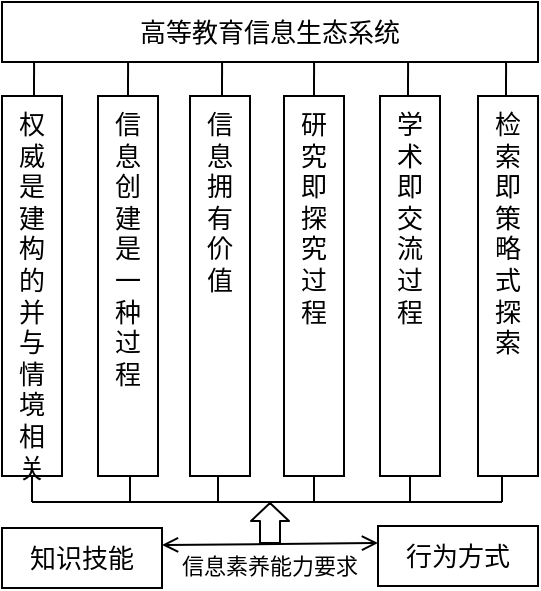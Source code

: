 <mxfile version="12.3.8" type="github" pages="1"><diagram id="QjJQxHOzqBngynjsIwLt" name="Page-1"><mxGraphModel dx="868" dy="482" grid="1" gridSize="10" guides="1" tooltips="1" connect="1" arrows="1" fold="1" page="1" pageScale="1" pageWidth="827" pageHeight="1169" math="0" shadow="0"><root><mxCell id="0"/><mxCell id="1" parent="0"/><mxCell id="-1xMtDARgS4qXtbQPGE_-31" value="&lt;font style=&quot;font-size: 11px&quot;&gt;信息素养能力要求&lt;/font&gt;" style="rounded=0;whiteSpace=wrap;html=1;fontSize=6;strokeColor=#FFFFFF;" vertex="1" parent="1"><mxGeometry x="344" y="322" width="120" height="20" as="geometry"/></mxCell><mxCell id="-1xMtDARgS4qXtbQPGE_-1" value="高等教育信息生态系统" style="rounded=0;whiteSpace=wrap;html=1;fontSize=13;" vertex="1" parent="1"><mxGeometry x="270" y="50" width="268" height="30" as="geometry"/></mxCell><mxCell id="-1xMtDARgS4qXtbQPGE_-2" value="权&lt;br style=&quot;font-size: 13px;&quot;&gt;威&lt;br style=&quot;font-size: 13px;&quot;&gt;是&lt;br style=&quot;font-size: 13px;&quot;&gt;建&lt;br style=&quot;font-size: 13px;&quot;&gt;构&lt;br style=&quot;font-size: 13px;&quot;&gt;的&lt;br style=&quot;font-size: 13px;&quot;&gt;并&lt;br style=&quot;font-size: 13px;&quot;&gt;与&lt;br style=&quot;font-size: 13px;&quot;&gt;情&lt;br style=&quot;font-size: 13px;&quot;&gt;境&lt;br style=&quot;font-size: 13px;&quot;&gt;相&lt;br style=&quot;font-size: 13px;&quot;&gt;关" style="rounded=0;whiteSpace=wrap;html=1;verticalAlign=top;fontSize=13;" vertex="1" parent="1"><mxGeometry x="270" y="97" width="30" height="190" as="geometry"/></mxCell><mxCell id="-1xMtDARgS4qXtbQPGE_-3" value="信&lt;br style=&quot;font-size: 13px;&quot;&gt;息&lt;br style=&quot;font-size: 13px;&quot;&gt;创&lt;br style=&quot;font-size: 13px;&quot;&gt;建&lt;br style=&quot;font-size: 13px;&quot;&gt;是&lt;br style=&quot;font-size: 13px;&quot;&gt;一&lt;br style=&quot;font-size: 13px;&quot;&gt;种&lt;br style=&quot;font-size: 13px;&quot;&gt;过&lt;br style=&quot;font-size: 13px;&quot;&gt;程" style="rounded=0;whiteSpace=wrap;html=1;horizontal=1;verticalAlign=top;fontSize=13;" vertex="1" parent="1"><mxGeometry x="318" y="97" width="30" height="190" as="geometry"/></mxCell><mxCell id="-1xMtDARgS4qXtbQPGE_-4" value="信&lt;br style=&quot;font-size: 13px;&quot;&gt;息&lt;br style=&quot;font-size: 13px;&quot;&gt;拥&lt;br style=&quot;font-size: 13px;&quot;&gt;有&lt;br style=&quot;font-size: 13px;&quot;&gt;价&lt;br style=&quot;font-size: 13px;&quot;&gt;值" style="rounded=0;whiteSpace=wrap;html=1;horizontal=1;verticalAlign=top;fontSize=13;" vertex="1" parent="1"><mxGeometry x="364" y="97" width="30" height="190" as="geometry"/></mxCell><mxCell id="-1xMtDARgS4qXtbQPGE_-5" value="研&lt;br style=&quot;font-size: 13px;&quot;&gt;究&lt;br style=&quot;font-size: 13px;&quot;&gt;即&lt;br style=&quot;font-size: 13px;&quot;&gt;探&lt;br style=&quot;font-size: 13px;&quot;&gt;究&lt;br style=&quot;font-size: 13px;&quot;&gt;过&lt;br style=&quot;font-size: 13px;&quot;&gt;程" style="rounded=0;whiteSpace=wrap;html=1;horizontal=1;verticalAlign=top;fontSize=13;" vertex="1" parent="1"><mxGeometry x="411" y="97" width="30" height="190" as="geometry"/></mxCell><mxCell id="-1xMtDARgS4qXtbQPGE_-6" value="学&lt;br style=&quot;font-size: 13px;&quot;&gt;术&lt;br style=&quot;font-size: 13px;&quot;&gt;即&lt;br style=&quot;font-size: 13px;&quot;&gt;交&lt;br style=&quot;font-size: 13px;&quot;&gt;流&lt;br style=&quot;font-size: 13px;&quot;&gt;过&lt;br style=&quot;font-size: 13px;&quot;&gt;程" style="rounded=0;whiteSpace=wrap;html=1;horizontal=1;verticalAlign=top;fontSize=13;" vertex="1" parent="1"><mxGeometry x="459" y="97" width="30" height="190" as="geometry"/></mxCell><mxCell id="-1xMtDARgS4qXtbQPGE_-7" value="检&lt;br style=&quot;font-size: 13px;&quot;&gt;索&lt;br style=&quot;font-size: 13px;&quot;&gt;即&lt;br style=&quot;font-size: 13px;&quot;&gt;策&lt;br style=&quot;font-size: 13px;&quot;&gt;略&lt;br style=&quot;font-size: 13px;&quot;&gt;式&lt;br style=&quot;font-size: 13px;&quot;&gt;探&lt;br style=&quot;font-size: 13px;&quot;&gt;索" style="rounded=0;whiteSpace=wrap;html=1;horizontal=1;verticalAlign=top;fontSize=13;" vertex="1" parent="1"><mxGeometry x="508" y="97" width="30" height="190" as="geometry"/></mxCell><mxCell id="-1xMtDARgS4qXtbQPGE_-8" value="" style="endArrow=none;html=1;entryX=0.071;entryY=1.1;entryDx=0;entryDy=0;entryPerimeter=0;" edge="1" parent="1"><mxGeometry width="50" height="50" relative="1" as="geometry"><mxPoint x="286" y="97" as="sourcePoint"/><mxPoint x="286.028" y="80" as="targetPoint"/></mxGeometry></mxCell><mxCell id="-1xMtDARgS4qXtbQPGE_-9" value="" style="endArrow=none;html=1;entryX=0.071;entryY=1.1;entryDx=0;entryDy=0;entryPerimeter=0;" edge="1" parent="1"><mxGeometry width="50" height="50" relative="1" as="geometry"><mxPoint x="333" y="97" as="sourcePoint"/><mxPoint x="333.028" y="80" as="targetPoint"/></mxGeometry></mxCell><mxCell id="-1xMtDARgS4qXtbQPGE_-12" value="" style="endArrow=none;html=1;entryX=0.071;entryY=1.1;entryDx=0;entryDy=0;entryPerimeter=0;" edge="1" parent="1"><mxGeometry width="50" height="50" relative="1" as="geometry"><mxPoint x="380" y="97" as="sourcePoint"/><mxPoint x="380.028" y="80" as="targetPoint"/></mxGeometry></mxCell><mxCell id="-1xMtDARgS4qXtbQPGE_-15" value="" style="endArrow=none;html=1;entryX=0.071;entryY=1.1;entryDx=0;entryDy=0;entryPerimeter=0;" edge="1" parent="1"><mxGeometry width="50" height="50" relative="1" as="geometry"><mxPoint x="426" y="97" as="sourcePoint"/><mxPoint x="426.028" y="80" as="targetPoint"/></mxGeometry></mxCell><mxCell id="-1xMtDARgS4qXtbQPGE_-16" value="" style="endArrow=none;html=1;entryX=0.071;entryY=1.1;entryDx=0;entryDy=0;entryPerimeter=0;" edge="1" parent="1"><mxGeometry width="50" height="50" relative="1" as="geometry"><mxPoint x="473" y="97" as="sourcePoint"/><mxPoint x="473.028" y="80" as="targetPoint"/></mxGeometry></mxCell><mxCell id="-1xMtDARgS4qXtbQPGE_-17" value="" style="endArrow=none;html=1;entryX=0.071;entryY=1.1;entryDx=0;entryDy=0;entryPerimeter=0;" edge="1" parent="1"><mxGeometry width="50" height="50" relative="1" as="geometry"><mxPoint x="522" y="97" as="sourcePoint"/><mxPoint x="522.028" y="80" as="targetPoint"/></mxGeometry></mxCell><mxCell id="-1xMtDARgS4qXtbQPGE_-18" value="" style="endArrow=none;html=1;entryX=0.5;entryY=1;entryDx=0;entryDy=0;spacing=2;fontSize=9;" edge="1" parent="1" target="-1xMtDARgS4qXtbQPGE_-2"><mxGeometry width="50" height="50" relative="1" as="geometry"><mxPoint x="285" y="300" as="sourcePoint"/><mxPoint x="320" y="310" as="targetPoint"/></mxGeometry></mxCell><mxCell id="-1xMtDARgS4qXtbQPGE_-19" value="" style="endArrow=none;html=1;entryX=0.5;entryY=1;entryDx=0;entryDy=0;spacing=2;fontSize=9;" edge="1" parent="1"><mxGeometry width="50" height="50" relative="1" as="geometry"><mxPoint x="334" y="300" as="sourcePoint"/><mxPoint x="334" y="287" as="targetPoint"/></mxGeometry></mxCell><mxCell id="-1xMtDARgS4qXtbQPGE_-20" value="" style="endArrow=none;html=1;entryX=0.5;entryY=1;entryDx=0;entryDy=0;spacing=2;fontSize=9;" edge="1" parent="1"><mxGeometry width="50" height="50" relative="1" as="geometry"><mxPoint x="378" y="300" as="sourcePoint"/><mxPoint x="378" y="287" as="targetPoint"/></mxGeometry></mxCell><mxCell id="-1xMtDARgS4qXtbQPGE_-21" value="" style="endArrow=none;html=1;entryX=0.5;entryY=1;entryDx=0;entryDy=0;spacing=2;fontSize=9;" edge="1" parent="1"><mxGeometry width="50" height="50" relative="1" as="geometry"><mxPoint x="426" y="300" as="sourcePoint"/><mxPoint x="426" y="287" as="targetPoint"/></mxGeometry></mxCell><mxCell id="-1xMtDARgS4qXtbQPGE_-22" value="" style="endArrow=none;html=1;entryX=0.5;entryY=1;entryDx=0;entryDy=0;spacing=2;fontSize=9;" edge="1" parent="1"><mxGeometry width="50" height="50" relative="1" as="geometry"><mxPoint x="474" y="300" as="sourcePoint"/><mxPoint x="474" y="287" as="targetPoint"/></mxGeometry></mxCell><mxCell id="-1xMtDARgS4qXtbQPGE_-23" value="" style="endArrow=none;html=1;entryX=0.5;entryY=1;entryDx=0;entryDy=0;spacing=2;fontSize=9;" edge="1" parent="1"><mxGeometry width="50" height="50" relative="1" as="geometry"><mxPoint x="520" y="300" as="sourcePoint"/><mxPoint x="520" y="287" as="targetPoint"/></mxGeometry></mxCell><mxCell id="-1xMtDARgS4qXtbQPGE_-25" value="" style="endArrow=none;html=1;fontSize=9;" edge="1" parent="1"><mxGeometry width="50" height="50" relative="1" as="geometry"><mxPoint x="520" y="300" as="sourcePoint"/><mxPoint x="285" y="300" as="targetPoint"/></mxGeometry></mxCell><mxCell id="-1xMtDARgS4qXtbQPGE_-26" value="知识技能" style="rounded=0;whiteSpace=wrap;html=1;fontSize=13;" vertex="1" parent="1"><mxGeometry x="270" y="313" width="80" height="30" as="geometry"/></mxCell><mxCell id="-1xMtDARgS4qXtbQPGE_-27" value="行为方式" style="rounded=0;whiteSpace=wrap;html=1;fontSize=13;" vertex="1" parent="1"><mxGeometry x="458" y="312" width="80" height="30" as="geometry"/></mxCell><mxCell id="-1xMtDARgS4qXtbQPGE_-28" value="" style="endArrow=open;startArrow=open;html=1;fontSize=9;entryX=0;entryY=0.25;entryDx=0;entryDy=0;exitX=1;exitY=0.25;exitDx=0;exitDy=0;spacing=2;endFill=0;startFill=0;" edge="1" parent="1"><mxGeometry width="50" height="50" relative="1" as="geometry"><mxPoint x="350" y="321.5" as="sourcePoint"/><mxPoint x="458" y="320.5" as="targetPoint"/></mxGeometry></mxCell><mxCell id="-1xMtDARgS4qXtbQPGE_-32" value="" style="shape=flexArrow;endArrow=classic;html=1;fontSize=6;endWidth=8;endSize=2.67;" edge="1" parent="1"><mxGeometry width="50" height="50" relative="1" as="geometry"><mxPoint x="404" y="321" as="sourcePoint"/><mxPoint x="404" y="300" as="targetPoint"/></mxGeometry></mxCell></root></mxGraphModel></diagram></mxfile>